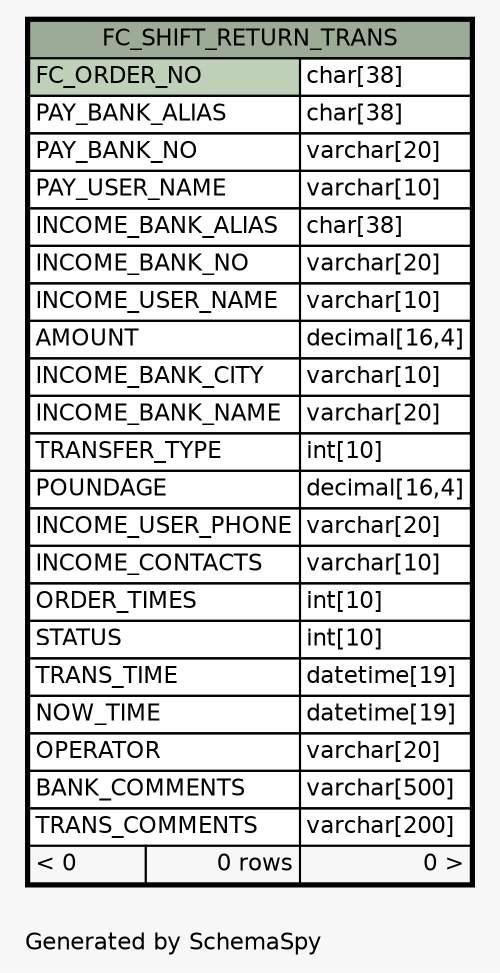 // dot 2.26.0 on Linux 2.6.32-504.8.1.el6.x86_64
// SchemaSpy rev 590
digraph "oneDegreeRelationshipsDiagram" {
  graph [
    rankdir="RL"
    bgcolor="#f7f7f7"
    label="\nGenerated by SchemaSpy"
    labeljust="l"
    nodesep="0.18"
    ranksep="0.46"
    fontname="Helvetica"
    fontsize="11"
  ];
  node [
    fontname="Helvetica"
    fontsize="11"
    shape="plaintext"
  ];
  edge [
    arrowsize="0.8"
  ];
  "FC_SHIFT_RETURN_TRANS" [
    label=<
    <TABLE BORDER="2" CELLBORDER="1" CELLSPACING="0" BGCOLOR="#ffffff">
      <TR><TD COLSPAN="3" BGCOLOR="#9bab96" ALIGN="CENTER">FC_SHIFT_RETURN_TRANS</TD></TR>
      <TR><TD PORT="FC_ORDER_NO" COLSPAN="2" BGCOLOR="#bed1b8" ALIGN="LEFT">FC_ORDER_NO</TD><TD PORT="FC_ORDER_NO.type" ALIGN="LEFT">char[38]</TD></TR>
      <TR><TD PORT="PAY_BANK_ALIAS" COLSPAN="2" ALIGN="LEFT">PAY_BANK_ALIAS</TD><TD PORT="PAY_BANK_ALIAS.type" ALIGN="LEFT">char[38]</TD></TR>
      <TR><TD PORT="PAY_BANK_NO" COLSPAN="2" ALIGN="LEFT">PAY_BANK_NO</TD><TD PORT="PAY_BANK_NO.type" ALIGN="LEFT">varchar[20]</TD></TR>
      <TR><TD PORT="PAY_USER_NAME" COLSPAN="2" ALIGN="LEFT">PAY_USER_NAME</TD><TD PORT="PAY_USER_NAME.type" ALIGN="LEFT">varchar[10]</TD></TR>
      <TR><TD PORT="INCOME_BANK_ALIAS" COLSPAN="2" ALIGN="LEFT">INCOME_BANK_ALIAS</TD><TD PORT="INCOME_BANK_ALIAS.type" ALIGN="LEFT">char[38]</TD></TR>
      <TR><TD PORT="INCOME_BANK_NO" COLSPAN="2" ALIGN="LEFT">INCOME_BANK_NO</TD><TD PORT="INCOME_BANK_NO.type" ALIGN="LEFT">varchar[20]</TD></TR>
      <TR><TD PORT="INCOME_USER_NAME" COLSPAN="2" ALIGN="LEFT">INCOME_USER_NAME</TD><TD PORT="INCOME_USER_NAME.type" ALIGN="LEFT">varchar[10]</TD></TR>
      <TR><TD PORT="AMOUNT" COLSPAN="2" ALIGN="LEFT">AMOUNT</TD><TD PORT="AMOUNT.type" ALIGN="LEFT">decimal[16,4]</TD></TR>
      <TR><TD PORT="INCOME_BANK_CITY" COLSPAN="2" ALIGN="LEFT">INCOME_BANK_CITY</TD><TD PORT="INCOME_BANK_CITY.type" ALIGN="LEFT">varchar[10]</TD></TR>
      <TR><TD PORT="INCOME_BANK_NAME" COLSPAN="2" ALIGN="LEFT">INCOME_BANK_NAME</TD><TD PORT="INCOME_BANK_NAME.type" ALIGN="LEFT">varchar[20]</TD></TR>
      <TR><TD PORT="TRANSFER_TYPE" COLSPAN="2" ALIGN="LEFT">TRANSFER_TYPE</TD><TD PORT="TRANSFER_TYPE.type" ALIGN="LEFT">int[10]</TD></TR>
      <TR><TD PORT="POUNDAGE" COLSPAN="2" ALIGN="LEFT">POUNDAGE</TD><TD PORT="POUNDAGE.type" ALIGN="LEFT">decimal[16,4]</TD></TR>
      <TR><TD PORT="INCOME_USER_PHONE" COLSPAN="2" ALIGN="LEFT">INCOME_USER_PHONE</TD><TD PORT="INCOME_USER_PHONE.type" ALIGN="LEFT">varchar[20]</TD></TR>
      <TR><TD PORT="INCOME_CONTACTS" COLSPAN="2" ALIGN="LEFT">INCOME_CONTACTS</TD><TD PORT="INCOME_CONTACTS.type" ALIGN="LEFT">varchar[10]</TD></TR>
      <TR><TD PORT="ORDER_TIMES" COLSPAN="2" ALIGN="LEFT">ORDER_TIMES</TD><TD PORT="ORDER_TIMES.type" ALIGN="LEFT">int[10]</TD></TR>
      <TR><TD PORT="STATUS" COLSPAN="2" ALIGN="LEFT">STATUS</TD><TD PORT="STATUS.type" ALIGN="LEFT">int[10]</TD></TR>
      <TR><TD PORT="TRANS_TIME" COLSPAN="2" ALIGN="LEFT">TRANS_TIME</TD><TD PORT="TRANS_TIME.type" ALIGN="LEFT">datetime[19]</TD></TR>
      <TR><TD PORT="NOW_TIME" COLSPAN="2" ALIGN="LEFT">NOW_TIME</TD><TD PORT="NOW_TIME.type" ALIGN="LEFT">datetime[19]</TD></TR>
      <TR><TD PORT="OPERATOR" COLSPAN="2" ALIGN="LEFT">OPERATOR</TD><TD PORT="OPERATOR.type" ALIGN="LEFT">varchar[20]</TD></TR>
      <TR><TD PORT="BANK_COMMENTS" COLSPAN="2" ALIGN="LEFT">BANK_COMMENTS</TD><TD PORT="BANK_COMMENTS.type" ALIGN="LEFT">varchar[500]</TD></TR>
      <TR><TD PORT="TRANS_COMMENTS" COLSPAN="2" ALIGN="LEFT">TRANS_COMMENTS</TD><TD PORT="TRANS_COMMENTS.type" ALIGN="LEFT">varchar[200]</TD></TR>
      <TR><TD ALIGN="LEFT" BGCOLOR="#f7f7f7">&lt; 0</TD><TD ALIGN="RIGHT" BGCOLOR="#f7f7f7">0 rows</TD><TD ALIGN="RIGHT" BGCOLOR="#f7f7f7">0 &gt;</TD></TR>
    </TABLE>>
    URL="FC_SHIFT_RETURN_TRANS.html"
    tooltip="FC_SHIFT_RETURN_TRANS"
  ];
}
